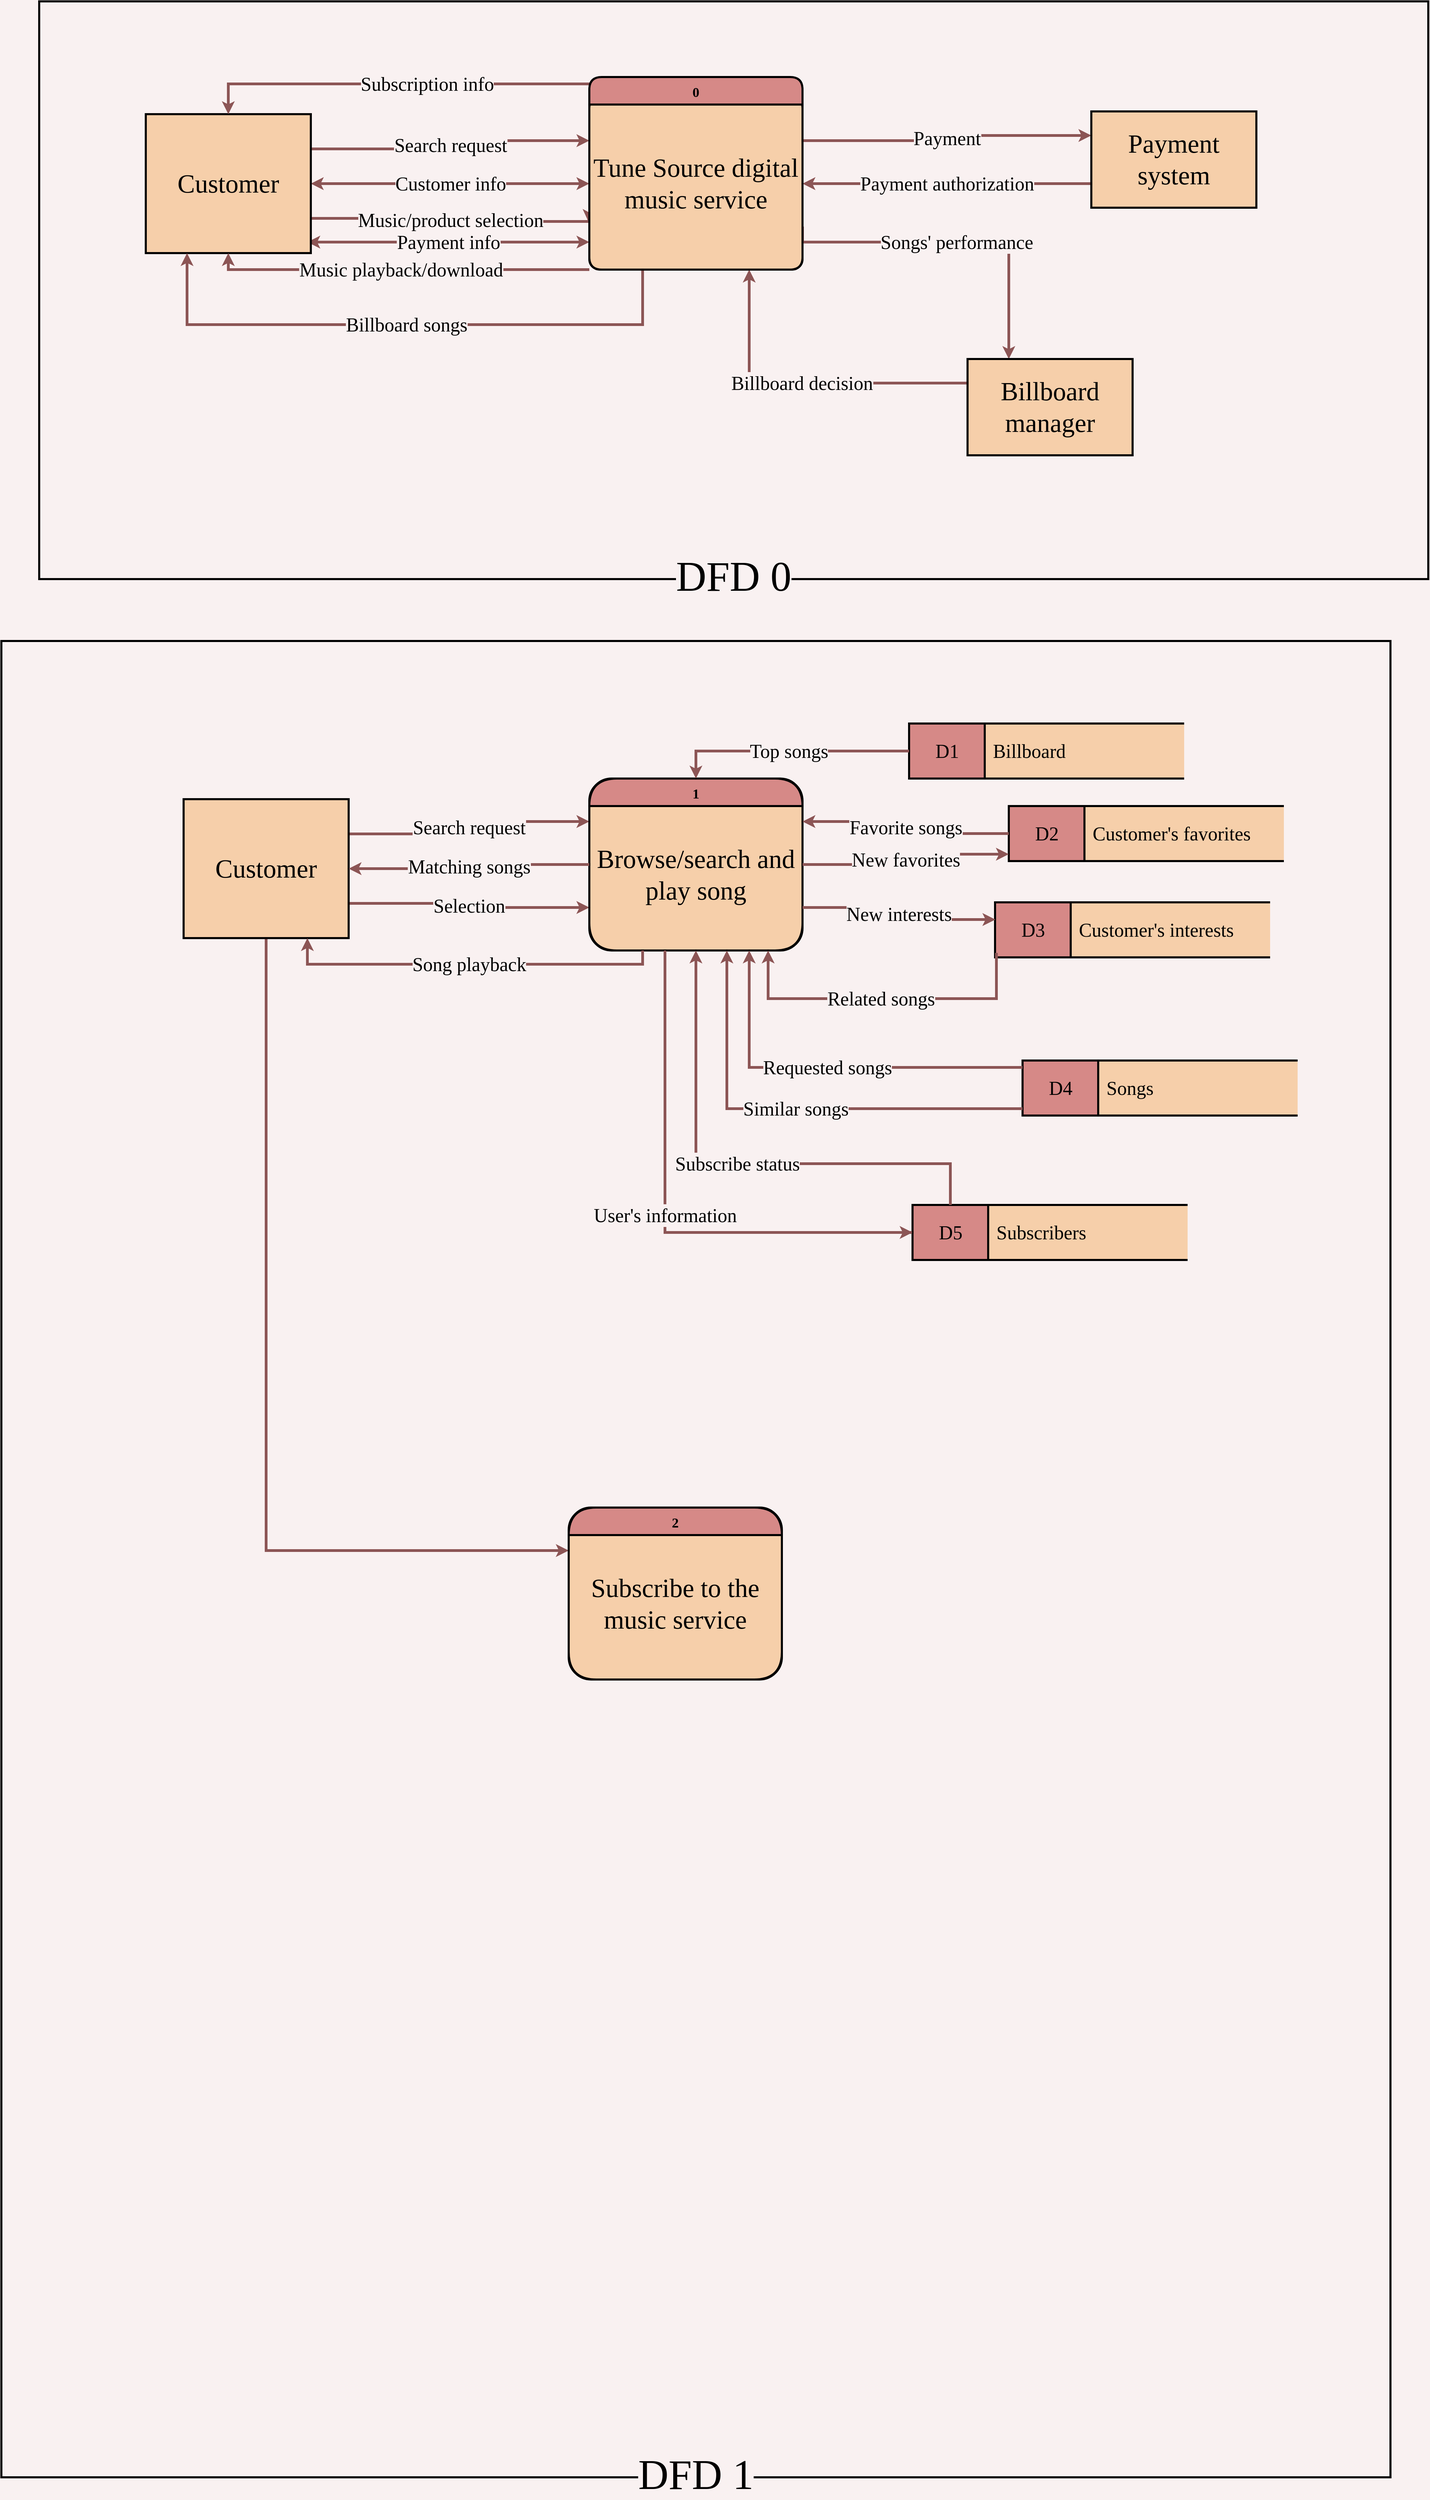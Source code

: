 <mxfile version="20.0.1" type="github">
  <diagram id="dOKS9UgJ7xeJMAQ9yBs4" name="Page-1">
    <mxGraphModel dx="4733" dy="2577" grid="1" gridSize="10" guides="1" tooltips="1" connect="1" arrows="1" fold="1" page="1" pageScale="1" pageWidth="850" pageHeight="1100" background="#F9F1F1" math="0" shadow="0">
      <root>
        <mxCell id="0" />
        <mxCell id="1" parent="0" />
        <mxCell id="kBRfFhFR6J043FuspMJ5-9" value="DFD 1" style="rounded=0;whiteSpace=wrap;html=1;shadow=0;glass=0;fontFamily=Inria Sans;fontSource=https%3A%2F%2Ffonts.googleapis.com%2Fcss%3Ffamily%3DInria%2BSans;fontSize=61;strokeWidth=3;fillColor=none;verticalAlign=bottom;spacingTop=13;spacingBottom=-35;labelBackgroundColor=#F9F1F1;" vertex="1" parent="1">
          <mxGeometry x="-1295" y="1110" width="2020" height="2670" as="geometry" />
        </mxCell>
        <mxCell id="U1UUHdSYpsaotjeb4_By-18" value="DFD 0" style="rounded=0;whiteSpace=wrap;html=1;shadow=0;glass=0;fontFamily=Inria Sans;fontSource=https%3A%2F%2Ffonts.googleapis.com%2Fcss%3Ffamily%3DInria%2BSans;fontSize=61;strokeWidth=3;fillColor=none;verticalAlign=bottom;spacingTop=13;spacingBottom=-35;labelBackgroundColor=#F9F1F1;" parent="1" vertex="1">
          <mxGeometry x="-1240" y="180" width="2020" height="840" as="geometry" />
        </mxCell>
        <mxCell id="U1UUHdSYpsaotjeb4_By-6" value="Search request" style="edgeStyle=orthogonalEdgeStyle;rounded=0;orthogonalLoop=1;jettySize=auto;html=1;exitX=1;exitY=0.25;exitDx=0;exitDy=0;entryX=0;entryY=0.25;entryDx=0;entryDy=0;fontFamily=Inria Sans;fontSource=https%3A%2F%2Ffonts.googleapis.com%2Fcss%3Ffamily%3DInria%2BSans;fontSize=28;fillColor=#ffe6cc;strokeColor=#8C5555;labelBackgroundColor=#F9F1F1;strokeWidth=4;" parent="1" source="U1UUHdSYpsaotjeb4_By-1" target="U1UUHdSYpsaotjeb4_By-2" edge="1">
          <mxGeometry relative="1" as="geometry" />
        </mxCell>
        <mxCell id="U1UUHdSYpsaotjeb4_By-7" value="Music/product selection" style="edgeStyle=orthogonalEdgeStyle;rounded=0;orthogonalLoop=1;jettySize=auto;html=1;exitX=1;exitY=0.75;exitDx=0;exitDy=0;entryX=-0.003;entryY=0.724;entryDx=0;entryDy=0;labelBackgroundColor=#F9F1F1;fontFamily=Inria Sans;fontSource=https%3A%2F%2Ffonts.googleapis.com%2Fcss%3Ffamily%3DInria%2BSans;fontSize=28;strokeColor=#8C5555;strokeWidth=4;entryPerimeter=0;" parent="1" source="U1UUHdSYpsaotjeb4_By-1" target="U1UUHdSYpsaotjeb4_By-2" edge="1">
          <mxGeometry relative="1" as="geometry">
            <Array as="points">
              <mxPoint x="-642" y="496" />
              <mxPoint x="-642" y="500" />
            </Array>
          </mxGeometry>
        </mxCell>
        <mxCell id="U1UUHdSYpsaotjeb4_By-8" value="Customer info" style="edgeStyle=orthogonalEdgeStyle;rounded=0;orthogonalLoop=1;jettySize=auto;html=1;entryX=0;entryY=0.5;entryDx=0;entryDy=0;labelBackgroundColor=#F9F1F1;fontFamily=Inria Sans;fontSource=https%3A%2F%2Ffonts.googleapis.com%2Fcss%3Ffamily%3DInria%2BSans;fontSize=28;strokeColor=#8C5555;startArrow=classic;startFill=1;strokeWidth=4;" parent="1" source="U1UUHdSYpsaotjeb4_By-1" target="U1UUHdSYpsaotjeb4_By-2" edge="1">
          <mxGeometry relative="1" as="geometry" />
        </mxCell>
        <mxCell id="U1UUHdSYpsaotjeb4_By-9" value="Payment info" style="edgeStyle=orthogonalEdgeStyle;rounded=0;orthogonalLoop=1;jettySize=auto;html=1;entryX=0;entryY=0.84;entryDx=0;entryDy=0;entryPerimeter=0;labelBackgroundColor=#F9F1F1;fontFamily=Inria Sans;fontSource=https%3A%2F%2Ffonts.googleapis.com%2Fcss%3Ffamily%3DInria%2BSans;fontSize=28;strokeColor=#8C5555;startArrow=classic;startFill=1;strokeWidth=4;" parent="1" target="U1UUHdSYpsaotjeb4_By-2" edge="1">
          <mxGeometry relative="1" as="geometry">
            <mxPoint x="-850" y="530" as="sourcePoint" />
            <Array as="points">
              <mxPoint x="-450" y="530" />
              <mxPoint x="-450" y="530" />
            </Array>
          </mxGeometry>
        </mxCell>
        <mxCell id="U1UUHdSYpsaotjeb4_By-1" value="Customer" style="rounded=0;whiteSpace=wrap;html=1;strokeWidth=3;fontFamily=Inria Sans;fontSource=https%3A%2F%2Ffonts.googleapis.com%2Fcss%3Ffamily%3DInria%2BSans;fontSize=38;fillColor=#F6CFAA;shadow=0;glass=0;" parent="1" vertex="1">
          <mxGeometry x="-1085" y="344" width="240" height="202" as="geometry" />
        </mxCell>
        <mxCell id="U1UUHdSYpsaotjeb4_By-10" value="Music playback/download" style="edgeStyle=orthogonalEdgeStyle;rounded=0;orthogonalLoop=1;jettySize=auto;html=1;exitX=0;exitY=1;exitDx=0;exitDy=0;entryX=0.5;entryY=1;entryDx=0;entryDy=0;labelBackgroundColor=#F9F1F1;fontFamily=Inria Sans;fontSource=https%3A%2F%2Ffonts.googleapis.com%2Fcss%3Ffamily%3DInria%2BSans;fontSize=28;startArrow=none;startFill=0;strokeColor=#8C5555;labelBorderColor=none;strokeWidth=4;" parent="1" source="U1UUHdSYpsaotjeb4_By-2" target="U1UUHdSYpsaotjeb4_By-1" edge="1">
          <mxGeometry relative="1" as="geometry">
            <Array as="points">
              <mxPoint x="-965" y="570" />
            </Array>
          </mxGeometry>
        </mxCell>
        <mxCell id="U1UUHdSYpsaotjeb4_By-11" value="Billboard songs" style="edgeStyle=orthogonalEdgeStyle;rounded=0;orthogonalLoop=1;jettySize=auto;html=1;exitX=0.25;exitY=1;exitDx=0;exitDy=0;entryX=0.25;entryY=1;entryDx=0;entryDy=0;labelBackgroundColor=#F9F1F1;labelBorderColor=none;fontFamily=Inria Sans;fontSource=https%3A%2F%2Ffonts.googleapis.com%2Fcss%3Ffamily%3DInria%2BSans;fontSize=28;startArrow=none;startFill=0;strokeColor=#8C5555;strokeWidth=4;" parent="1" source="U1UUHdSYpsaotjeb4_By-2" target="U1UUHdSYpsaotjeb4_By-1" edge="1">
          <mxGeometry relative="1" as="geometry">
            <Array as="points">
              <mxPoint x="-362" y="650" />
              <mxPoint x="-1025" y="650" />
            </Array>
          </mxGeometry>
        </mxCell>
        <mxCell id="U1UUHdSYpsaotjeb4_By-12" value="Subscription info" style="edgeStyle=orthogonalEdgeStyle;rounded=0;orthogonalLoop=1;jettySize=auto;html=1;exitX=0.25;exitY=0;exitDx=0;exitDy=0;entryX=0.5;entryY=0;entryDx=0;entryDy=0;labelBackgroundColor=#F9F1F1;labelBorderColor=none;fontFamily=Inria Sans;fontSource=https%3A%2F%2Ffonts.googleapis.com%2Fcss%3Ffamily%3DInria%2BSans;fontSize=28;startArrow=none;startFill=0;strokeColor=#8C5555;strokeWidth=4;" parent="1" source="U1UUHdSYpsaotjeb4_By-2" target="U1UUHdSYpsaotjeb4_By-1" edge="1">
          <mxGeometry relative="1" as="geometry" />
        </mxCell>
        <mxCell id="U1UUHdSYpsaotjeb4_By-13" value="Payment" style="edgeStyle=orthogonalEdgeStyle;rounded=0;orthogonalLoop=1;jettySize=auto;html=1;exitX=1;exitY=0.25;exitDx=0;exitDy=0;entryX=0;entryY=0.25;entryDx=0;entryDy=0;labelBackgroundColor=#F9F1F1;labelBorderColor=none;fontFamily=Inria Sans;fontSource=https%3A%2F%2Ffonts.googleapis.com%2Fcss%3Ffamily%3DInria%2BSans;fontSize=28;startArrow=none;startFill=0;strokeColor=#8C5555;strokeWidth=4;" parent="1" source="U1UUHdSYpsaotjeb4_By-2" target="U1UUHdSYpsaotjeb4_By-3" edge="1">
          <mxGeometry relative="1" as="geometry" />
        </mxCell>
        <mxCell id="U1UUHdSYpsaotjeb4_By-16" value="Songs&#39; performance" style="edgeStyle=orthogonalEdgeStyle;rounded=0;orthogonalLoop=1;jettySize=auto;html=1;exitX=1;exitY=0.75;exitDx=0;exitDy=0;entryX=0.25;entryY=0;entryDx=0;entryDy=0;labelBackgroundColor=#F9F1F1;labelBorderColor=none;fontFamily=Inria Sans;fontSource=https%3A%2F%2Ffonts.googleapis.com%2Fcss%3Ffamily%3DInria%2BSans;fontSize=28;startArrow=none;startFill=0;strokeColor=#8C5555;strokeWidth=4;" parent="1" source="U1UUHdSYpsaotjeb4_By-2" target="U1UUHdSYpsaotjeb4_By-4" edge="1">
          <mxGeometry relative="1" as="geometry">
            <Array as="points">
              <mxPoint x="-130" y="530" />
              <mxPoint x="170" y="530" />
            </Array>
          </mxGeometry>
        </mxCell>
        <mxCell id="U1UUHdSYpsaotjeb4_By-14" value="Payment authorization" style="edgeStyle=orthogonalEdgeStyle;rounded=0;orthogonalLoop=1;jettySize=auto;html=1;exitX=0;exitY=0.75;exitDx=0;exitDy=0;entryX=1;entryY=0.5;entryDx=0;entryDy=0;labelBackgroundColor=#F9F1F1;labelBorderColor=none;fontFamily=Inria Sans;fontSource=https%3A%2F%2Ffonts.googleapis.com%2Fcss%3Ffamily%3DInria%2BSans;fontSize=28;startArrow=none;startFill=0;strokeColor=#8C5555;strokeWidth=4;" parent="1" source="U1UUHdSYpsaotjeb4_By-3" target="U1UUHdSYpsaotjeb4_By-2" edge="1">
          <mxGeometry relative="1" as="geometry" />
        </mxCell>
        <mxCell id="U1UUHdSYpsaotjeb4_By-3" value="Payment system" style="rounded=0;whiteSpace=wrap;html=1;strokeWidth=3;fontFamily=Inria Sans;fontSource=https%3A%2F%2Ffonts.googleapis.com%2Fcss%3Ffamily%3DInria%2BSans;fontSize=38;fillColor=#F6CFAA;" parent="1" vertex="1">
          <mxGeometry x="290" y="340" width="240" height="140" as="geometry" />
        </mxCell>
        <mxCell id="U1UUHdSYpsaotjeb4_By-15" value="Billboard decision" style="edgeStyle=orthogonalEdgeStyle;rounded=0;orthogonalLoop=1;jettySize=auto;html=1;exitX=0;exitY=0.25;exitDx=0;exitDy=0;entryX=0.75;entryY=1;entryDx=0;entryDy=0;labelBackgroundColor=#F9F1F1;labelBorderColor=none;fontFamily=Inria Sans;fontSource=https%3A%2F%2Ffonts.googleapis.com%2Fcss%3Ffamily%3DInria%2BSans;fontSize=28;startArrow=none;startFill=0;strokeColor=#8C5555;strokeWidth=4;" parent="1" source="U1UUHdSYpsaotjeb4_By-4" target="U1UUHdSYpsaotjeb4_By-2" edge="1">
          <mxGeometry relative="1" as="geometry" />
        </mxCell>
        <mxCell id="U1UUHdSYpsaotjeb4_By-4" value="Billboard manager" style="rounded=0;whiteSpace=wrap;html=1;strokeWidth=3;fontFamily=Inria Sans;fontSource=https%3A%2F%2Ffonts.googleapis.com%2Fcss%3Ffamily%3DInria%2BSans;fontSize=38;fillColor=#F6CFAA;" parent="1" vertex="1">
          <mxGeometry x="110" y="700" width="240" height="140" as="geometry" />
        </mxCell>
        <mxCell id="U1UUHdSYpsaotjeb4_By-28" value="Search request" style="edgeStyle=orthogonalEdgeStyle;rounded=0;orthogonalLoop=1;jettySize=auto;html=1;exitX=1;exitY=0.25;exitDx=0;exitDy=0;entryX=0;entryY=0.25;entryDx=0;entryDy=0;labelBackgroundColor=#F9F1F1;labelBorderColor=none;fontFamily=Inria Sans;fontSource=https%3A%2F%2Ffonts.googleapis.com%2Fcss%3Ffamily%3DInria%2BSans;fontSize=28;startArrow=none;startFill=0;strokeColor=#8C5555;strokeWidth=4;" parent="1" source="U1UUHdSYpsaotjeb4_By-17" target="U1UUHdSYpsaotjeb4_By-27" edge="1">
          <mxGeometry x="0.002" relative="1" as="geometry">
            <mxPoint as="offset" />
          </mxGeometry>
        </mxCell>
        <mxCell id="U1UUHdSYpsaotjeb4_By-30" value="Selection" style="edgeStyle=orthogonalEdgeStyle;rounded=0;orthogonalLoop=1;jettySize=auto;html=1;exitX=1;exitY=0.75;exitDx=0;exitDy=0;entryX=0;entryY=0.75;entryDx=0;entryDy=0;labelBackgroundColor=#F9F1F1;labelBorderColor=none;fontFamily=Inria Sans;fontSource=https%3A%2F%2Ffonts.googleapis.com%2Fcss%3Ffamily%3DInria%2BSans;fontSize=28;startArrow=none;startFill=0;strokeColor=#8C5555;strokeWidth=4;" parent="1" source="U1UUHdSYpsaotjeb4_By-17" target="U1UUHdSYpsaotjeb4_By-27" edge="1">
          <mxGeometry relative="1" as="geometry" />
        </mxCell>
        <mxCell id="kBRfFhFR6J043FuspMJ5-10" style="edgeStyle=orthogonalEdgeStyle;rounded=0;orthogonalLoop=1;jettySize=auto;html=1;exitX=0.5;exitY=1;exitDx=0;exitDy=0;entryX=0;entryY=0.25;entryDx=0;entryDy=0;labelBackgroundColor=#F9F1F1;fontFamily=Inria Sans;fontSource=https%3A%2F%2Ffonts.googleapis.com%2Fcss%3Ffamily%3DInria%2BSans;fontSize=28;startArrow=none;startFill=0;endArrow=classic;endFill=1;strokeColor=#8C5555;strokeWidth=4;" edge="1" parent="1" source="U1UUHdSYpsaotjeb4_By-17" target="kBRfFhFR6J043FuspMJ5-8">
          <mxGeometry relative="1" as="geometry" />
        </mxCell>
        <mxCell id="U1UUHdSYpsaotjeb4_By-17" value="Customer" style="rounded=0;whiteSpace=wrap;html=1;strokeWidth=3;fontFamily=Inria Sans;fontSource=https%3A%2F%2Ffonts.googleapis.com%2Fcss%3Ffamily%3DInria%2BSans;fontSize=38;fillColor=#F6CFAA;shadow=0;glass=0;" parent="1" vertex="1">
          <mxGeometry x="-1030" y="1340" width="240" height="202" as="geometry" />
        </mxCell>
        <mxCell id="U1UUHdSYpsaotjeb4_By-23" value="" style="group" parent="1" vertex="1" connectable="0">
          <mxGeometry x="-440" y="280" width="310" height="290" as="geometry" />
        </mxCell>
        <mxCell id="U1UUHdSYpsaotjeb4_By-2" value="&lt;font face=&quot;Inria Sans&quot;&gt;Tune Source digital music service&lt;/font&gt;" style="rounded=1;whiteSpace=wrap;html=1;fontSize=38;strokeWidth=3;fillColor=#F6CFAA;container=0;arcSize=6;" parent="U1UUHdSYpsaotjeb4_By-23" vertex="1">
          <mxGeometry y="40" width="310" height="250" as="geometry">
            <mxRectangle x="-440" y="320" width="570" height="50" as="alternateBounds" />
          </mxGeometry>
        </mxCell>
        <mxCell id="U1UUHdSYpsaotjeb4_By-22" value="0" style="swimlane;rounded=1;shadow=0;glass=0;labelBackgroundColor=none;fontFamily=Inria Sans;fontSource=https%3A%2F%2Ffonts.googleapis.com%2Fcss%3Ffamily%3DInria%2BSans;fontSize=20;strokeWidth=3;fillColor=#D68987;startSize=40;labelBorderColor=none;" parent="U1UUHdSYpsaotjeb4_By-23" vertex="1">
          <mxGeometry y="10" width="310" height="280" as="geometry" />
        </mxCell>
        <mxCell id="U1UUHdSYpsaotjeb4_By-25" value="" style="group;fontSize=13;" parent="1" vertex="1" connectable="0">
          <mxGeometry x="-440" y="1270" width="310" height="290" as="geometry" />
        </mxCell>
        <mxCell id="U1UUHdSYpsaotjeb4_By-26" value="&lt;font face=&quot;Inria Sans&quot;&gt;Browse/search and play song&lt;/font&gt;" style="rounded=1;whiteSpace=wrap;html=1;fontSize=38;strokeWidth=3;fillColor=#F6CFAA;container=0;arcSize=13;spacingTop=30;" parent="U1UUHdSYpsaotjeb4_By-25" vertex="1">
          <mxGeometry y="40" width="310" height="250" as="geometry">
            <mxRectangle x="-440" y="320" width="570" height="50" as="alternateBounds" />
          </mxGeometry>
        </mxCell>
        <mxCell id="U1UUHdSYpsaotjeb4_By-27" value="1" style="swimlane;rounded=1;shadow=0;glass=0;labelBackgroundColor=none;fontFamily=Inria Sans;fontSource=https%3A%2F%2Ffonts.googleapis.com%2Fcss%3Ffamily%3DInria%2BSans;fontSize=20;strokeWidth=3;fillColor=#D68987;startSize=40;labelBorderColor=none;arcSize=35;" parent="U1UUHdSYpsaotjeb4_By-25" vertex="1">
          <mxGeometry y="40" width="310" height="250" as="geometry" />
        </mxCell>
        <mxCell id="U1UUHdSYpsaotjeb4_By-29" value="Matching songs" style="edgeStyle=orthogonalEdgeStyle;rounded=0;orthogonalLoop=1;jettySize=auto;html=1;exitX=0;exitY=0.5;exitDx=0;exitDy=0;entryX=1;entryY=0.5;entryDx=0;entryDy=0;labelBackgroundColor=#F9F1F1;labelBorderColor=none;fontFamily=Inria Sans;fontSource=https%3A%2F%2Ffonts.googleapis.com%2Fcss%3Ffamily%3DInria%2BSans;fontSize=28;startArrow=none;startFill=0;strokeColor=#8C5555;strokeWidth=4;" parent="1" source="U1UUHdSYpsaotjeb4_By-27" target="U1UUHdSYpsaotjeb4_By-17" edge="1">
          <mxGeometry relative="1" as="geometry" />
        </mxCell>
        <mxCell id="U1UUHdSYpsaotjeb4_By-31" value="Song playback" style="edgeStyle=orthogonalEdgeStyle;rounded=0;orthogonalLoop=1;jettySize=auto;html=1;exitX=0.25;exitY=1;exitDx=0;exitDy=0;entryX=0.75;entryY=1;entryDx=0;entryDy=0;labelBackgroundColor=#F9F1F1;labelBorderColor=none;fontFamily=Inria Sans;fontSource=https%3A%2F%2Ffonts.googleapis.com%2Fcss%3Ffamily%3DInria%2BSans;fontSize=28;startArrow=none;startFill=0;strokeColor=#8C5555;strokeWidth=4;" parent="1" source="U1UUHdSYpsaotjeb4_By-27" target="U1UUHdSYpsaotjeb4_By-17" edge="1">
          <mxGeometry relative="1" as="geometry" />
        </mxCell>
        <mxCell id="U1UUHdSYpsaotjeb4_By-43" value="" style="group" parent="1" vertex="1" connectable="0">
          <mxGeometry x="25" y="1230" width="400" height="80" as="geometry" />
        </mxCell>
        <mxCell id="U1UUHdSYpsaotjeb4_By-41" value="Billboard" style="verticalLabelPosition=middle;verticalAlign=middle;html=1;shape=mxgraph.basic.rect;fillColor2=none;strokeWidth=3;size=13.18;indent=0;rounded=1;shadow=0;glass=0;labelBackgroundColor=none;labelBorderColor=none;fontFamily=Inria Sans;fontSource=https%3A%2F%2Ffonts.googleapis.com%2Fcss%3Ffamily%3DInria%2BSans;fontSize=28;fillColor=#F6CFAA;right=0;labelPosition=center;align=left;spacingLeft=120;" parent="U1UUHdSYpsaotjeb4_By-43" vertex="1">
          <mxGeometry width="400" height="80" as="geometry" />
        </mxCell>
        <mxCell id="U1UUHdSYpsaotjeb4_By-42" value="D1" style="verticalLabelPosition=middle;verticalAlign=middle;html=1;shape=mxgraph.basic.rect;fillColor2=none;strokeWidth=3;size=13.18;indent=0;rounded=1;shadow=0;glass=0;labelBackgroundColor=none;labelBorderColor=none;fontFamily=Inria Sans;fontSource=https%3A%2F%2Ffonts.googleapis.com%2Fcss%3Ffamily%3DInria%2BSans;fontSize=28;fillColor=#D68987;right=1;labelPosition=center;align=center;" parent="U1UUHdSYpsaotjeb4_By-43" vertex="1">
          <mxGeometry width="110" height="80" as="geometry" />
        </mxCell>
        <mxCell id="U1UUHdSYpsaotjeb4_By-44" value="Top songs" style="edgeStyle=orthogonalEdgeStyle;rounded=0;orthogonalLoop=1;jettySize=auto;html=1;entryX=0.5;entryY=0;entryDx=0;entryDy=0;labelBackgroundColor=#F9F1F1;labelBorderColor=none;fontFamily=Inria Sans;fontSource=https%3A%2F%2Ffonts.googleapis.com%2Fcss%3Ffamily%3DInria%2BSans;fontSize=28;startArrow=none;startFill=0;strokeColor=#8C5555;strokeWidth=4;" parent="1" source="U1UUHdSYpsaotjeb4_By-42" target="U1UUHdSYpsaotjeb4_By-27" edge="1">
          <mxGeometry relative="1" as="geometry" />
        </mxCell>
        <mxCell id="U1UUHdSYpsaotjeb4_By-45" value="F" style="group" parent="1" vertex="1" connectable="0">
          <mxGeometry x="170" y="1350" width="400" height="80" as="geometry" />
        </mxCell>
        <mxCell id="U1UUHdSYpsaotjeb4_By-46" value="Customer&#39;s favorites" style="verticalLabelPosition=middle;verticalAlign=middle;html=1;shape=mxgraph.basic.rect;fillColor2=none;strokeWidth=3;size=13.18;indent=0;rounded=1;shadow=0;glass=0;labelBackgroundColor=none;labelBorderColor=none;fontFamily=Inria Sans;fontSource=https%3A%2F%2Ffonts.googleapis.com%2Fcss%3Ffamily%3DInria%2BSans;fontSize=28;fillColor=#F6CFAA;right=0;labelPosition=center;align=left;spacingLeft=120;" parent="U1UUHdSYpsaotjeb4_By-45" vertex="1">
          <mxGeometry width="400" height="80" as="geometry" />
        </mxCell>
        <mxCell id="U1UUHdSYpsaotjeb4_By-47" value="D2" style="verticalLabelPosition=middle;verticalAlign=middle;html=1;shape=mxgraph.basic.rect;fillColor2=none;strokeWidth=3;size=13.18;indent=0;rounded=1;shadow=0;glass=0;labelBackgroundColor=none;labelBorderColor=none;fontFamily=Inria Sans;fontSource=https%3A%2F%2Ffonts.googleapis.com%2Fcss%3Ffamily%3DInria%2BSans;fontSize=28;fillColor=#D68987;right=1;labelPosition=center;align=center;" parent="U1UUHdSYpsaotjeb4_By-45" vertex="1">
          <mxGeometry width="110" height="80" as="geometry" />
        </mxCell>
        <mxCell id="U1UUHdSYpsaotjeb4_By-48" value="Favorite songs" style="edgeStyle=orthogonalEdgeStyle;rounded=0;orthogonalLoop=1;jettySize=auto;html=1;entryX=1;entryY=0.25;entryDx=0;entryDy=0;labelBackgroundColor=#F9F1F1;labelBorderColor=none;fontFamily=Inria Sans;fontSource=https%3A%2F%2Ffonts.googleapis.com%2Fcss%3Ffamily%3DInria%2BSans;fontSize=28;startArrow=none;startFill=0;strokeColor=#8C5555;strokeWidth=4;" parent="1" source="U1UUHdSYpsaotjeb4_By-47" target="U1UUHdSYpsaotjeb4_By-27" edge="1">
          <mxGeometry relative="1" as="geometry" />
        </mxCell>
        <mxCell id="U1UUHdSYpsaotjeb4_By-49" value="New favorites" style="edgeStyle=orthogonalEdgeStyle;rounded=0;orthogonalLoop=1;jettySize=auto;html=1;exitX=1;exitY=0.5;exitDx=0;exitDy=0;entryX=0;entryY=0.875;entryDx=0;entryDy=0;entryPerimeter=0;labelBackgroundColor=#F9F1F1;labelBorderColor=none;fontFamily=Inria Sans;fontSource=https%3A%2F%2Ffonts.googleapis.com%2Fcss%3Ffamily%3DInria%2BSans;fontSize=28;startArrow=none;startFill=0;strokeColor=#8C5555;strokeWidth=4;" parent="1" source="U1UUHdSYpsaotjeb4_By-27" target="U1UUHdSYpsaotjeb4_By-47" edge="1">
          <mxGeometry relative="1" as="geometry" />
        </mxCell>
        <mxCell id="U1UUHdSYpsaotjeb4_By-50" value="F" style="group" parent="1" vertex="1" connectable="0">
          <mxGeometry x="150" y="1490" width="400" height="80" as="geometry" />
        </mxCell>
        <mxCell id="U1UUHdSYpsaotjeb4_By-51" value="Customer&#39;s interests" style="verticalLabelPosition=middle;verticalAlign=middle;html=1;shape=mxgraph.basic.rect;fillColor2=none;strokeWidth=3;size=13.18;indent=0;rounded=1;shadow=0;glass=0;labelBackgroundColor=none;labelBorderColor=none;fontFamily=Inria Sans;fontSource=https%3A%2F%2Ffonts.googleapis.com%2Fcss%3Ffamily%3DInria%2BSans;fontSize=28;fillColor=#F6CFAA;right=0;labelPosition=center;align=left;spacingLeft=120;" parent="U1UUHdSYpsaotjeb4_By-50" vertex="1">
          <mxGeometry width="400" height="80" as="geometry" />
        </mxCell>
        <mxCell id="U1UUHdSYpsaotjeb4_By-52" value="D3" style="verticalLabelPosition=middle;verticalAlign=middle;html=1;shape=mxgraph.basic.rect;fillColor2=none;strokeWidth=3;size=13.18;indent=0;rounded=1;shadow=0;glass=0;labelBackgroundColor=none;labelBorderColor=none;fontFamily=Inria Sans;fontSource=https%3A%2F%2Ffonts.googleapis.com%2Fcss%3Ffamily%3DInria%2BSans;fontSize=28;fillColor=#D68987;right=1;labelPosition=center;align=center;" parent="U1UUHdSYpsaotjeb4_By-50" vertex="1">
          <mxGeometry width="110" height="80" as="geometry" />
        </mxCell>
        <mxCell id="U1UUHdSYpsaotjeb4_By-54" value="New interests" style="edgeStyle=orthogonalEdgeStyle;rounded=0;orthogonalLoop=1;jettySize=auto;html=1;exitX=1;exitY=0.75;exitDx=0;exitDy=0;entryX=0.004;entryY=0.313;entryDx=0;entryDy=0;entryPerimeter=0;labelBackgroundColor=#F9F1F1;labelBorderColor=none;fontFamily=Inria Sans;fontSource=https%3A%2F%2Ffonts.googleapis.com%2Fcss%3Ffamily%3DInria%2BSans;fontSize=28;startArrow=none;startFill=0;strokeColor=#8C5555;strokeWidth=4;" parent="1" source="U1UUHdSYpsaotjeb4_By-27" target="U1UUHdSYpsaotjeb4_By-52" edge="1">
          <mxGeometry relative="1" as="geometry" />
        </mxCell>
        <mxCell id="U1UUHdSYpsaotjeb4_By-55" value="Related songs" style="edgeStyle=orthogonalEdgeStyle;rounded=0;orthogonalLoop=1;jettySize=auto;html=1;labelBackgroundColor=#F9F1F1;labelBorderColor=none;fontFamily=Inria Sans;fontSource=https%3A%2F%2Ffonts.googleapis.com%2Fcss%3Ffamily%3DInria%2BSans;fontSize=28;startArrow=none;startFill=0;strokeColor=#8C5555;strokeWidth=4;exitX=0.018;exitY=0.918;exitDx=0;exitDy=0;exitPerimeter=0;" parent="1" source="U1UUHdSYpsaotjeb4_By-52" target="U1UUHdSYpsaotjeb4_By-26" edge="1">
          <mxGeometry relative="1" as="geometry">
            <Array as="points">
              <mxPoint x="152" y="1630" />
              <mxPoint x="-180" y="1630" />
            </Array>
          </mxGeometry>
        </mxCell>
        <mxCell id="U1UUHdSYpsaotjeb4_By-56" value="F" style="group" parent="1" vertex="1" connectable="0">
          <mxGeometry x="190" y="1720" width="400" height="80" as="geometry" />
        </mxCell>
        <mxCell id="U1UUHdSYpsaotjeb4_By-57" value="Songs" style="verticalLabelPosition=middle;verticalAlign=middle;html=1;shape=mxgraph.basic.rect;fillColor2=none;strokeWidth=3;size=13.18;indent=0;rounded=1;shadow=0;glass=0;labelBackgroundColor=none;labelBorderColor=none;fontFamily=Inria Sans;fontSource=https%3A%2F%2Ffonts.googleapis.com%2Fcss%3Ffamily%3DInria%2BSans;fontSize=28;fillColor=#F6CFAA;right=0;labelPosition=center;align=left;spacingLeft=120;" parent="U1UUHdSYpsaotjeb4_By-56" vertex="1">
          <mxGeometry width="400" height="80" as="geometry" />
        </mxCell>
        <mxCell id="U1UUHdSYpsaotjeb4_By-58" value="D4" style="verticalLabelPosition=middle;verticalAlign=middle;html=1;shape=mxgraph.basic.rect;fillColor2=none;strokeWidth=3;size=13.18;indent=0;rounded=1;shadow=0;glass=0;labelBackgroundColor=none;labelBorderColor=none;fontFamily=Inria Sans;fontSource=https%3A%2F%2Ffonts.googleapis.com%2Fcss%3Ffamily%3DInria%2BSans;fontSize=28;fillColor=#D68987;right=1;labelPosition=center;align=center;" parent="U1UUHdSYpsaotjeb4_By-56" vertex="1">
          <mxGeometry width="110" height="80" as="geometry" />
        </mxCell>
        <mxCell id="U1UUHdSYpsaotjeb4_By-59" value="Requested songs" style="edgeStyle=orthogonalEdgeStyle;rounded=0;orthogonalLoop=1;jettySize=auto;html=1;entryX=0.75;entryY=1;entryDx=0;entryDy=0;labelBackgroundColor=#F9F1F1;labelBorderColor=none;fontFamily=Inria Sans;fontSource=https%3A%2F%2Ffonts.googleapis.com%2Fcss%3Ffamily%3DInria%2BSans;fontSize=28;startArrow=none;startFill=0;strokeColor=#8C5555;strokeWidth=4;" parent="1" source="U1UUHdSYpsaotjeb4_By-58" target="U1UUHdSYpsaotjeb4_By-27" edge="1">
          <mxGeometry relative="1" as="geometry">
            <Array as="points">
              <mxPoint x="-207" y="1730" />
            </Array>
          </mxGeometry>
        </mxCell>
        <mxCell id="U1UUHdSYpsaotjeb4_By-60" value="Similar songs" style="edgeStyle=orthogonalEdgeStyle;rounded=0;orthogonalLoop=1;jettySize=auto;html=1;labelBackgroundColor=#F9F1F1;labelBorderColor=none;fontFamily=Inria Sans;fontSource=https%3A%2F%2Ffonts.googleapis.com%2Fcss%3Ffamily%3DInria%2BSans;fontSize=28;startArrow=none;startFill=0;strokeColor=#8C5555;strokeWidth=4;" parent="1" source="U1UUHdSYpsaotjeb4_By-58" edge="1">
          <mxGeometry relative="1" as="geometry">
            <Array as="points">
              <mxPoint x="-240" y="1790" />
              <mxPoint x="-240" y="1560" />
            </Array>
            <mxPoint x="-240" y="1560" as="targetPoint" />
          </mxGeometry>
        </mxCell>
        <mxCell id="kBRfFhFR6J043FuspMJ5-1" value="F" style="group" vertex="1" connectable="0" parent="1">
          <mxGeometry x="30" y="1930" width="400" height="80" as="geometry" />
        </mxCell>
        <mxCell id="kBRfFhFR6J043FuspMJ5-2" value="Subscribers" style="verticalLabelPosition=middle;verticalAlign=middle;html=1;shape=mxgraph.basic.rect;fillColor2=none;strokeWidth=3;size=13.18;indent=0;rounded=1;shadow=0;glass=0;labelBackgroundColor=none;labelBorderColor=none;fontFamily=Inria Sans;fontSource=https%3A%2F%2Ffonts.googleapis.com%2Fcss%3Ffamily%3DInria%2BSans;fontSize=28;fillColor=#F6CFAA;right=0;labelPosition=center;align=left;spacingLeft=120;" vertex="1" parent="kBRfFhFR6J043FuspMJ5-1">
          <mxGeometry width="400" height="80" as="geometry" />
        </mxCell>
        <mxCell id="kBRfFhFR6J043FuspMJ5-3" value="D5" style="verticalLabelPosition=middle;verticalAlign=middle;html=1;shape=mxgraph.basic.rect;fillColor2=none;strokeWidth=3;size=13.18;indent=0;rounded=1;shadow=0;glass=0;labelBackgroundColor=none;labelBorderColor=none;fontFamily=Inria Sans;fontSource=https%3A%2F%2Ffonts.googleapis.com%2Fcss%3Ffamily%3DInria%2BSans;fontSize=28;fillColor=#D68987;right=1;labelPosition=center;align=center;" vertex="1" parent="kBRfFhFR6J043FuspMJ5-1">
          <mxGeometry width="110" height="80" as="geometry" />
        </mxCell>
        <mxCell id="kBRfFhFR6J043FuspMJ5-4" value="Subscribe status" style="edgeStyle=orthogonalEdgeStyle;rounded=0;orthogonalLoop=1;jettySize=auto;html=1;strokeWidth=4;strokeColor=#8C5555;fontSize=28;fontFamily=Inria Sans;fontSource=https%3A%2F%2Ffonts.googleapis.com%2Fcss%3Ffamily%3DInria%2BSans;labelBackgroundColor=#F9F1F1;entryX=0.5;entryY=1;entryDx=0;entryDy=0;" edge="1" parent="1" source="kBRfFhFR6J043FuspMJ5-3" target="U1UUHdSYpsaotjeb4_By-27">
          <mxGeometry relative="1" as="geometry">
            <mxPoint x="-310" y="1560" as="targetPoint" />
            <Array as="points">
              <mxPoint x="85" y="1870" />
              <mxPoint x="-285" y="1870" />
            </Array>
          </mxGeometry>
        </mxCell>
        <mxCell id="kBRfFhFR6J043FuspMJ5-5" value="User&#39;s information" style="edgeStyle=orthogonalEdgeStyle;rounded=0;orthogonalLoop=1;jettySize=auto;html=1;labelBackgroundColor=#F9F1F1;fontFamily=Inria Sans;fontSource=https%3A%2F%2Ffonts.googleapis.com%2Fcss%3Ffamily%3DInria%2BSans;fontSize=28;strokeColor=#8C5555;strokeWidth=4;" edge="1" parent="1">
          <mxGeometry relative="1" as="geometry">
            <mxPoint x="-330" y="1560" as="sourcePoint" />
            <mxPoint x="30" y="1970" as="targetPoint" />
            <Array as="points">
              <mxPoint x="-330" y="1970" />
              <mxPoint x="29" y="1970" />
            </Array>
          </mxGeometry>
        </mxCell>
        <mxCell id="kBRfFhFR6J043FuspMJ5-6" value="" style="group;fontSize=13;" vertex="1" connectable="0" parent="1">
          <mxGeometry x="-470" y="2330" width="310" height="290" as="geometry" />
        </mxCell>
        <mxCell id="kBRfFhFR6J043FuspMJ5-7" value="&lt;font face=&quot;Inria Sans&quot;&gt;Subscribe to the music service&lt;br&gt;&lt;/font&gt;" style="rounded=1;whiteSpace=wrap;html=1;fontSize=38;strokeWidth=3;fillColor=#F6CFAA;container=0;arcSize=13;spacingTop=30;" vertex="1" parent="kBRfFhFR6J043FuspMJ5-6">
          <mxGeometry y="40" width="310" height="250" as="geometry">
            <mxRectangle x="-440" y="320" width="570" height="50" as="alternateBounds" />
          </mxGeometry>
        </mxCell>
        <mxCell id="kBRfFhFR6J043FuspMJ5-8" value="2" style="swimlane;rounded=1;shadow=0;glass=0;labelBackgroundColor=none;fontFamily=Inria Sans;fontSource=https%3A%2F%2Ffonts.googleapis.com%2Fcss%3Ffamily%3DInria%2BSans;fontSize=20;strokeWidth=3;fillColor=#D68987;startSize=40;labelBorderColor=none;arcSize=35;" vertex="1" parent="kBRfFhFR6J043FuspMJ5-6">
          <mxGeometry y="40" width="310" height="250" as="geometry" />
        </mxCell>
      </root>
    </mxGraphModel>
  </diagram>
</mxfile>
